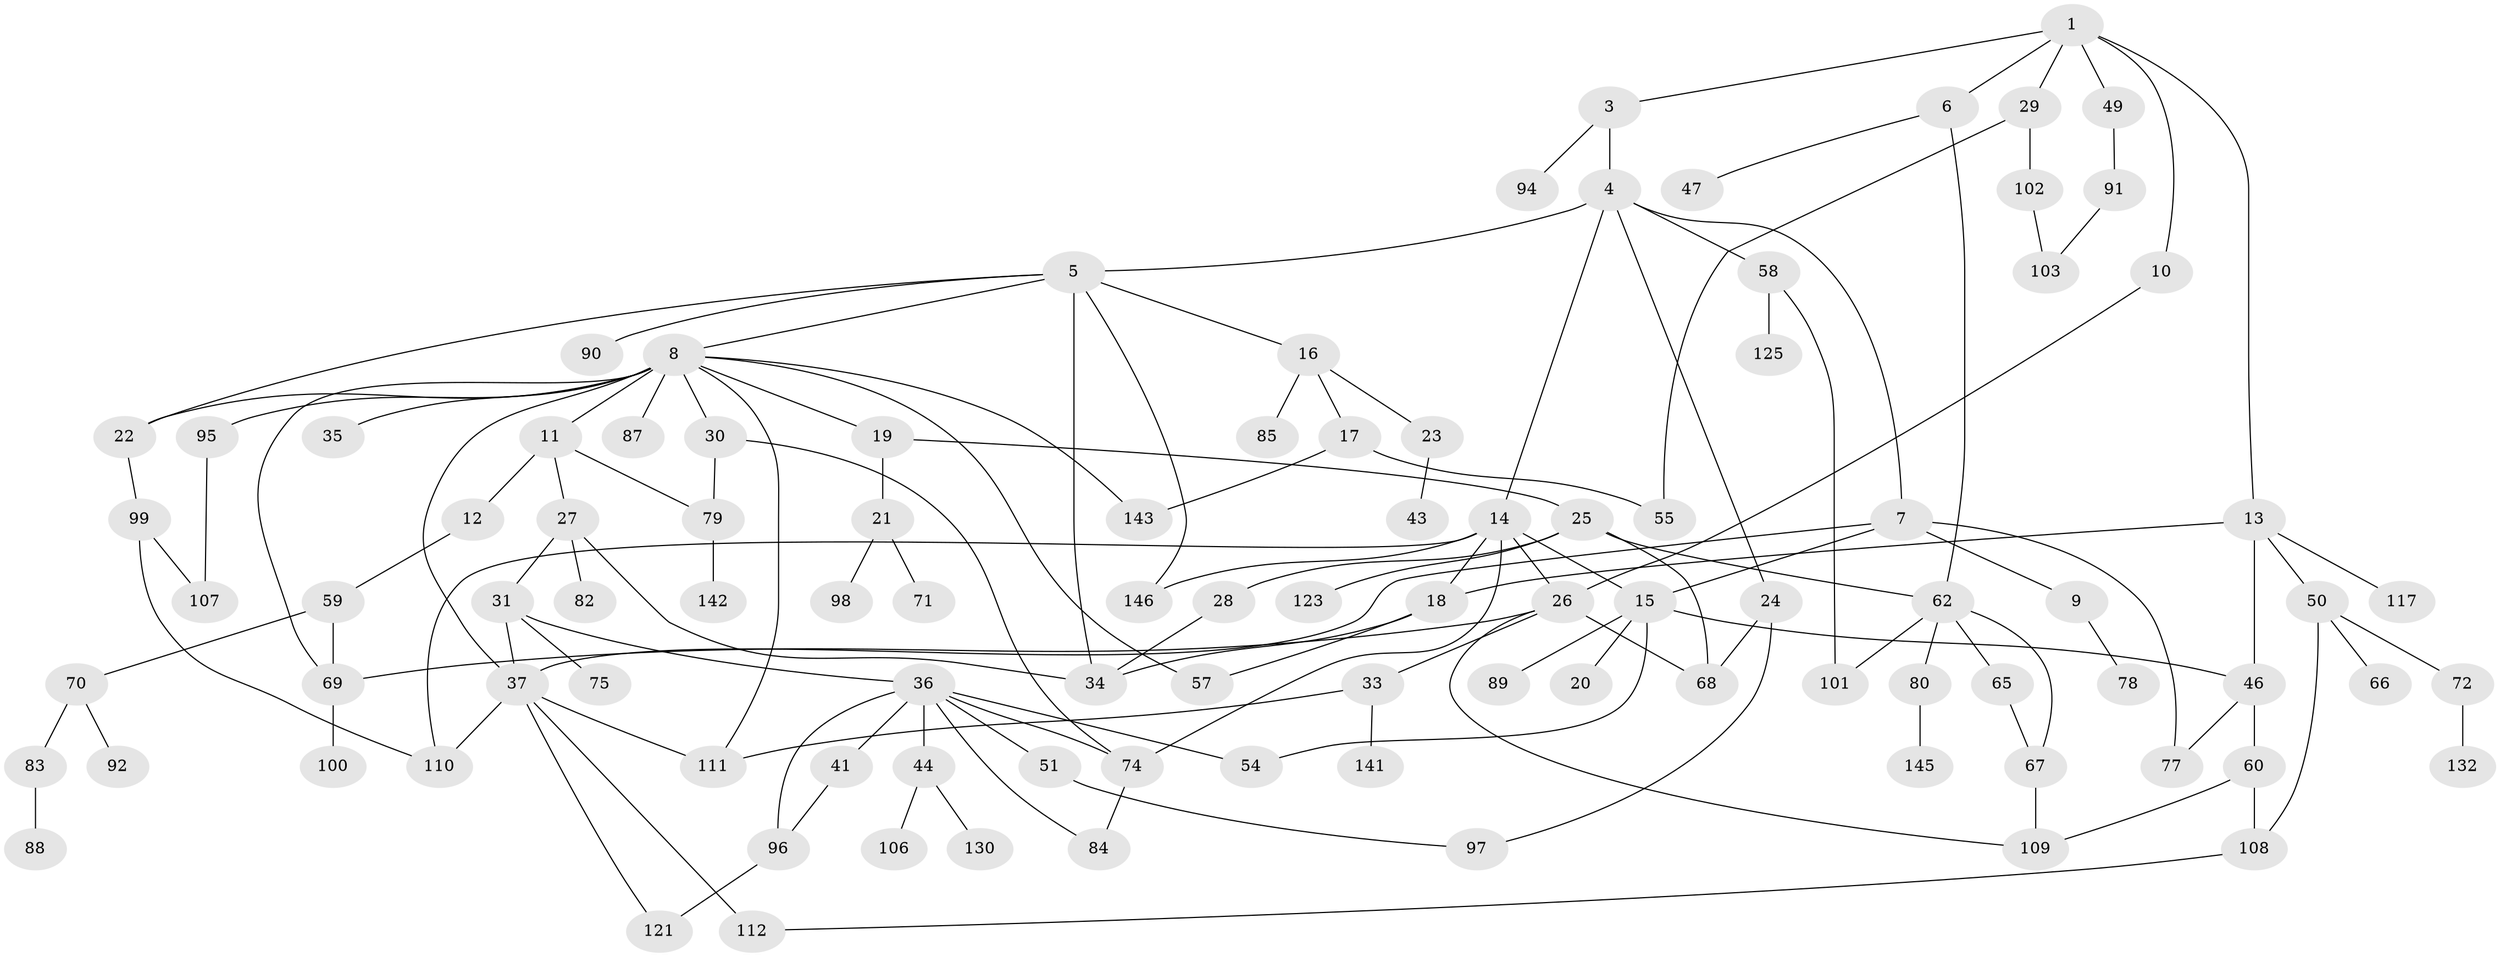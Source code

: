 // original degree distribution, {5: 0.0273972602739726, 4: 0.11643835616438356, 3: 0.23972602739726026, 6: 0.0273972602739726, 7: 0.0136986301369863, 11: 0.00684931506849315, 2: 0.3082191780821918, 1: 0.2602739726027397}
// Generated by graph-tools (version 1.1) at 2025/16/03/04/25 18:16:47]
// undirected, 102 vertices, 141 edges
graph export_dot {
graph [start="1"]
  node [color=gray90,style=filled];
  1 [super="+40+2"];
  3;
  4;
  5;
  6;
  7 [super="+73"];
  8 [super="+105"];
  9;
  10;
  11;
  12;
  13;
  14;
  15 [super="+38"];
  16;
  17;
  18;
  19;
  20;
  21;
  22 [super="+114"];
  23 [super="+138+42"];
  24 [super="+45"];
  25 [super="+61"];
  26 [super="+56+76+86+115"];
  27;
  28;
  29 [super="+64"];
  30;
  31 [super="+32+52"];
  33 [super="+126"];
  34 [super="+53"];
  35;
  36 [super="+39"];
  37 [super="+124"];
  41;
  43;
  44;
  46 [super="+136"];
  47;
  49;
  50;
  51;
  54;
  55;
  57;
  58;
  59;
  60 [super="+122"];
  62 [super="+63+116"];
  65;
  66 [super="+104"];
  67 [super="+137"];
  68;
  69;
  70;
  71;
  72 [super="+81"];
  74 [super="+118"];
  75;
  77 [super="+93"];
  78;
  79;
  80;
  82;
  83;
  84 [super="+120"];
  85;
  87;
  88;
  89 [super="+135"];
  90;
  91;
  92;
  94 [super="+129"];
  95;
  96;
  97;
  98;
  99;
  100;
  101;
  102;
  103;
  106;
  107;
  108 [super="+140"];
  109;
  110;
  111;
  112;
  117;
  121 [super="+134"];
  123;
  125;
  130;
  132;
  141;
  142;
  143;
  145;
  146;
  1 -- 3;
  1 -- 13;
  1 -- 29;
  1 -- 10;
  1 -- 6;
  1 -- 49;
  3 -- 4;
  3 -- 94;
  4 -- 5;
  4 -- 7;
  4 -- 14;
  4 -- 24;
  4 -- 58;
  5 -- 8;
  5 -- 16;
  5 -- 22;
  5 -- 90;
  5 -- 146;
  5 -- 34;
  6 -- 47;
  6 -- 62;
  7 -- 9;
  7 -- 15;
  7 -- 77;
  7 -- 37;
  8 -- 11;
  8 -- 19;
  8 -- 30;
  8 -- 35;
  8 -- 69;
  8 -- 87;
  8 -- 95;
  8 -- 143;
  8 -- 111;
  8 -- 57;
  8 -- 37;
  8 -- 22;
  9 -- 78;
  10 -- 26;
  11 -- 12;
  11 -- 27;
  11 -- 79;
  12 -- 59;
  13 -- 50;
  13 -- 117;
  13 -- 18;
  13 -- 46;
  14 -- 18;
  14 -- 26;
  14 -- 110;
  14 -- 146;
  14 -- 74;
  14 -- 15;
  15 -- 20;
  15 -- 46;
  15 -- 54;
  15 -- 89;
  16 -- 17;
  16 -- 23;
  16 -- 85;
  17 -- 55;
  17 -- 143;
  18 -- 57;
  18 -- 34;
  19 -- 21;
  19 -- 25;
  21 -- 71;
  21 -- 98;
  22 -- 99;
  23 -- 43;
  24 -- 97;
  24 -- 68;
  25 -- 28;
  25 -- 68;
  25 -- 123;
  25 -- 62;
  26 -- 33;
  26 -- 68;
  26 -- 109;
  26 -- 69;
  27 -- 31;
  27 -- 82;
  27 -- 34;
  28 -- 34;
  29 -- 102;
  29 -- 55;
  30 -- 74;
  30 -- 79;
  31 -- 75;
  31 -- 36;
  31 -- 37;
  33 -- 141;
  33 -- 111;
  36 -- 41;
  36 -- 96;
  36 -- 51;
  36 -- 84;
  36 -- 54;
  36 -- 44;
  36 -- 74;
  37 -- 111;
  37 -- 110;
  37 -- 112;
  37 -- 121;
  41 -- 96;
  44 -- 106;
  44 -- 130;
  46 -- 60;
  46 -- 77;
  49 -- 91;
  50 -- 66;
  50 -- 72;
  50 -- 108;
  51 -- 97;
  58 -- 101;
  58 -- 125;
  59 -- 70;
  59 -- 69;
  60 -- 108;
  60 -- 109;
  62 -- 65;
  62 -- 80;
  62 -- 67;
  62 -- 101;
  65 -- 67;
  67 -- 109;
  69 -- 100;
  70 -- 83;
  70 -- 92;
  72 -- 132;
  74 -- 84;
  79 -- 142;
  80 -- 145;
  83 -- 88;
  91 -- 103;
  95 -- 107;
  96 -- 121;
  99 -- 107;
  99 -- 110;
  102 -- 103;
  108 -- 112;
}
